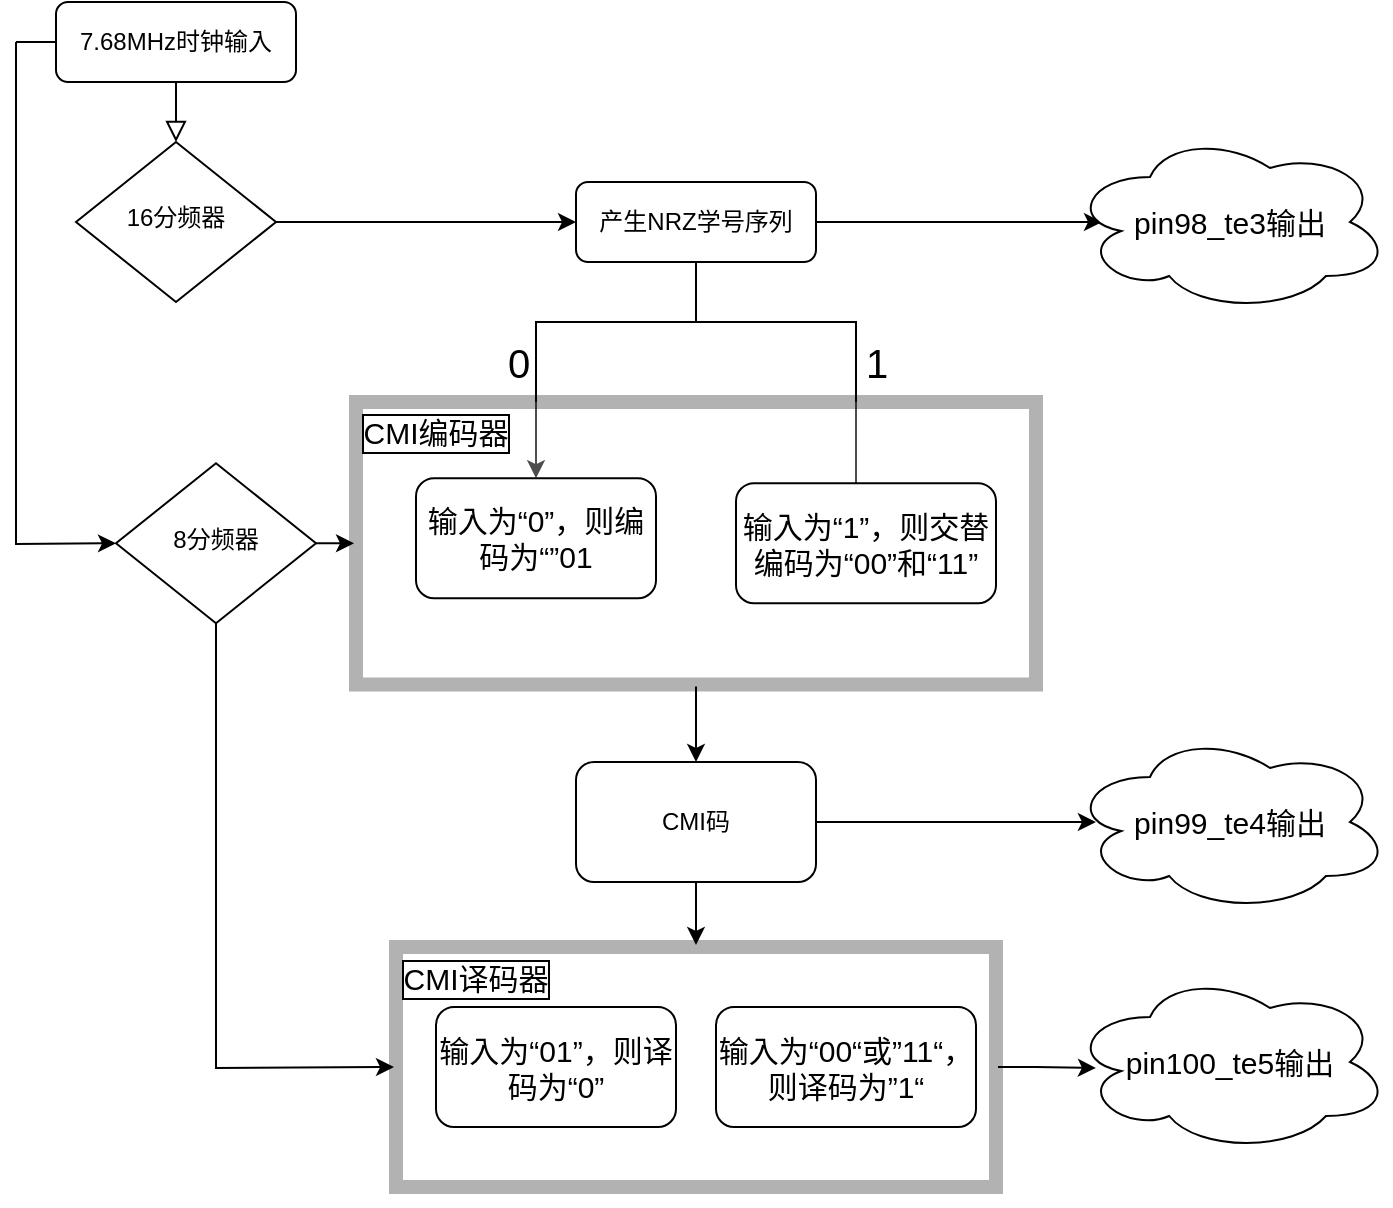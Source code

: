 <mxfile version="21.1.6" type="github">
  <diagram id="C5RBs43oDa-KdzZeNtuy" name="Page-1">
    <mxGraphModel dx="1434" dy="802" grid="1" gridSize="10" guides="1" tooltips="1" connect="1" arrows="1" fold="1" page="1" pageScale="1" pageWidth="827" pageHeight="1169" math="0" shadow="0">
      <root>
        <mxCell id="WIyWlLk6GJQsqaUBKTNV-0" />
        <mxCell id="WIyWlLk6GJQsqaUBKTNV-1" parent="WIyWlLk6GJQsqaUBKTNV-0" />
        <mxCell id="WIyWlLk6GJQsqaUBKTNV-2" value="" style="rounded=0;html=1;jettySize=auto;orthogonalLoop=1;fontSize=11;endArrow=block;endFill=0;endSize=8;strokeWidth=1;shadow=0;labelBackgroundColor=none;edgeStyle=orthogonalEdgeStyle;" parent="WIyWlLk6GJQsqaUBKTNV-1" source="WIyWlLk6GJQsqaUBKTNV-3" target="WIyWlLk6GJQsqaUBKTNV-6" edge="1">
          <mxGeometry relative="1" as="geometry" />
        </mxCell>
        <mxCell id="WIyWlLk6GJQsqaUBKTNV-3" value="7.68MHz时钟输入" style="rounded=1;whiteSpace=wrap;html=1;fontSize=12;glass=0;strokeWidth=1;shadow=0;" parent="WIyWlLk6GJQsqaUBKTNV-1" vertex="1">
          <mxGeometry x="160" y="100" width="120" height="40" as="geometry" />
        </mxCell>
        <mxCell id="WIyWlLk6GJQsqaUBKTNV-6" value="16分频器" style="rhombus;whiteSpace=wrap;html=1;shadow=0;fontFamily=Helvetica;fontSize=12;align=center;strokeWidth=1;spacing=6;spacingTop=-4;" parent="WIyWlLk6GJQsqaUBKTNV-1" vertex="1">
          <mxGeometry x="170" y="170" width="100" height="80" as="geometry" />
        </mxCell>
        <mxCell id="hmBb07HM7VRtThdBcl1x-11" style="edgeStyle=orthogonalEdgeStyle;rounded=0;orthogonalLoop=1;jettySize=auto;html=1;exitX=0.5;exitY=1;exitDx=0;exitDy=0;entryX=0.5;entryY=0;entryDx=0;entryDy=0;" edge="1" parent="WIyWlLk6GJQsqaUBKTNV-1" source="WIyWlLk6GJQsqaUBKTNV-7" target="hmBb07HM7VRtThdBcl1x-10">
          <mxGeometry relative="1" as="geometry">
            <Array as="points">
              <mxPoint x="480" y="260" />
              <mxPoint x="400" y="260" />
            </Array>
          </mxGeometry>
        </mxCell>
        <mxCell id="hmBb07HM7VRtThdBcl1x-15" value="&lt;font style=&quot;font-size: 20px;&quot;&gt;0&lt;/font&gt;" style="edgeLabel;html=1;align=center;verticalAlign=middle;resizable=0;points=[];" vertex="1" connectable="0" parent="hmBb07HM7VRtThdBcl1x-11">
          <mxGeometry x="0.154" y="1" relative="1" as="geometry">
            <mxPoint x="-11" y="19" as="offset" />
          </mxGeometry>
        </mxCell>
        <mxCell id="hmBb07HM7VRtThdBcl1x-14" style="edgeStyle=orthogonalEdgeStyle;rounded=0;orthogonalLoop=1;jettySize=auto;html=1;exitX=0.5;exitY=1;exitDx=0;exitDy=0;entryX=0.5;entryY=0;entryDx=0;entryDy=0;" edge="1" parent="WIyWlLk6GJQsqaUBKTNV-1">
          <mxGeometry relative="1" as="geometry">
            <mxPoint x="480" y="230" as="sourcePoint" />
            <mxPoint x="560" y="372.5" as="targetPoint" />
            <Array as="points">
              <mxPoint x="480" y="260" />
              <mxPoint x="560" y="260" />
            </Array>
          </mxGeometry>
        </mxCell>
        <mxCell id="hmBb07HM7VRtThdBcl1x-16" value="&lt;font style=&quot;font-size: 20px;&quot;&gt;1&lt;/font&gt;" style="edgeLabel;html=1;align=center;verticalAlign=middle;resizable=0;points=[];" vertex="1" connectable="0" parent="hmBb07HM7VRtThdBcl1x-14">
          <mxGeometry x="0.232" y="1" relative="1" as="geometry">
            <mxPoint x="9" y="-7" as="offset" />
          </mxGeometry>
        </mxCell>
        <mxCell id="WIyWlLk6GJQsqaUBKTNV-7" value="产生NRZ学号序列" style="rounded=1;whiteSpace=wrap;html=1;fontSize=12;glass=0;strokeWidth=1;shadow=0;" parent="WIyWlLk6GJQsqaUBKTNV-1" vertex="1">
          <mxGeometry x="420" y="190" width="120" height="40" as="geometry" />
        </mxCell>
        <mxCell id="WIyWlLk6GJQsqaUBKTNV-10" value="8分频器" style="rhombus;whiteSpace=wrap;html=1;shadow=0;fontFamily=Helvetica;fontSize=12;align=center;strokeWidth=1;spacing=6;spacingTop=-4;" parent="WIyWlLk6GJQsqaUBKTNV-1" vertex="1">
          <mxGeometry x="190" y="330.62" width="100" height="80" as="geometry" />
        </mxCell>
        <mxCell id="hmBb07HM7VRtThdBcl1x-1" value="" style="endArrow=none;html=1;rounded=0;exitX=0;exitY=0.5;exitDx=0;exitDy=0;" edge="1" parent="WIyWlLk6GJQsqaUBKTNV-1" source="WIyWlLk6GJQsqaUBKTNV-3">
          <mxGeometry width="50" height="50" relative="1" as="geometry">
            <mxPoint x="390" y="450" as="sourcePoint" />
            <mxPoint x="140" y="120" as="targetPoint" />
          </mxGeometry>
        </mxCell>
        <mxCell id="hmBb07HM7VRtThdBcl1x-4" value="" style="endArrow=classic;html=1;rounded=0;entryX=0;entryY=0.5;entryDx=0;entryDy=0;" edge="1" parent="WIyWlLk6GJQsqaUBKTNV-1" target="WIyWlLk6GJQsqaUBKTNV-10">
          <mxGeometry width="50" height="50" relative="1" as="geometry">
            <mxPoint x="140" y="120" as="sourcePoint" />
            <mxPoint x="70" y="320" as="targetPoint" />
            <Array as="points">
              <mxPoint x="140" y="371" />
            </Array>
          </mxGeometry>
        </mxCell>
        <mxCell id="hmBb07HM7VRtThdBcl1x-5" value="" style="endArrow=classic;html=1;rounded=0;exitX=1;exitY=0.5;exitDx=0;exitDy=0;entryX=0;entryY=0.5;entryDx=0;entryDy=0;" edge="1" parent="WIyWlLk6GJQsqaUBKTNV-1" source="WIyWlLk6GJQsqaUBKTNV-6" target="WIyWlLk6GJQsqaUBKTNV-7">
          <mxGeometry width="50" height="50" relative="1" as="geometry">
            <mxPoint x="390" y="450" as="sourcePoint" />
            <mxPoint x="440" y="400" as="targetPoint" />
          </mxGeometry>
        </mxCell>
        <mxCell id="hmBb07HM7VRtThdBcl1x-6" value="" style="endArrow=classic;html=1;rounded=0;exitX=1;exitY=0.5;exitDx=0;exitDy=0;entryX=0;entryY=0.5;entryDx=0;entryDy=0;" edge="1" parent="WIyWlLk6GJQsqaUBKTNV-1" source="WIyWlLk6GJQsqaUBKTNV-10" target="hmBb07HM7VRtThdBcl1x-9">
          <mxGeometry width="50" height="50" relative="1" as="geometry">
            <mxPoint x="390" y="490.62" as="sourcePoint" />
            <mxPoint x="330" y="370.62" as="targetPoint" />
          </mxGeometry>
        </mxCell>
        <mxCell id="hmBb07HM7VRtThdBcl1x-9" value="" style="rounded=0;whiteSpace=wrap;html=1;opacity=30;strokeWidth=7;perimeterSpacing=1;" vertex="1" parent="WIyWlLk6GJQsqaUBKTNV-1">
          <mxGeometry x="310" y="300" width="340" height="141.25" as="geometry" />
        </mxCell>
        <mxCell id="hmBb07HM7VRtThdBcl1x-10" value="&lt;font style=&quot;font-size: 15px;&quot;&gt;输入为“0”，则编码为“”01&lt;/font&gt;" style="rounded=1;whiteSpace=wrap;html=1;" vertex="1" parent="WIyWlLk6GJQsqaUBKTNV-1">
          <mxGeometry x="340" y="338.12" width="120" height="60" as="geometry" />
        </mxCell>
        <mxCell id="hmBb07HM7VRtThdBcl1x-13" value="&lt;font style=&quot;font-size: 15px;&quot;&gt;输入为“1”，则交替编码为“00”和“11”&lt;/font&gt;" style="rounded=1;whiteSpace=wrap;html=1;" vertex="1" parent="WIyWlLk6GJQsqaUBKTNV-1">
          <mxGeometry x="500" y="340.62" width="130" height="60" as="geometry" />
        </mxCell>
        <mxCell id="hmBb07HM7VRtThdBcl1x-17" value="" style="endArrow=classic;html=1;rounded=0;exitX=0.5;exitY=1;exitDx=0;exitDy=0;entryX=0.5;entryY=0;entryDx=0;entryDy=0;" edge="1" parent="WIyWlLk6GJQsqaUBKTNV-1" source="hmBb07HM7VRtThdBcl1x-9" target="hmBb07HM7VRtThdBcl1x-18">
          <mxGeometry width="50" height="50" relative="1" as="geometry">
            <mxPoint x="530" y="478.12" as="sourcePoint" />
            <mxPoint x="480" y="480" as="targetPoint" />
          </mxGeometry>
        </mxCell>
        <mxCell id="hmBb07HM7VRtThdBcl1x-22" style="edgeStyle=orthogonalEdgeStyle;rounded=0;orthogonalLoop=1;jettySize=auto;html=1;exitX=1;exitY=0.5;exitDx=0;exitDy=0;entryX=0.081;entryY=0.5;entryDx=0;entryDy=0;entryPerimeter=0;" edge="1" parent="WIyWlLk6GJQsqaUBKTNV-1" source="hmBb07HM7VRtThdBcl1x-18" target="hmBb07HM7VRtThdBcl1x-21">
          <mxGeometry relative="1" as="geometry" />
        </mxCell>
        <mxCell id="hmBb07HM7VRtThdBcl1x-18" value="CMI码" style="rounded=1;whiteSpace=wrap;html=1;" vertex="1" parent="WIyWlLk6GJQsqaUBKTNV-1">
          <mxGeometry x="420" y="480" width="120" height="60" as="geometry" />
        </mxCell>
        <mxCell id="hmBb07HM7VRtThdBcl1x-19" value="" style="endArrow=classic;html=1;rounded=0;exitX=1;exitY=0.5;exitDx=0;exitDy=0;entryX=0.1;entryY=0.5;entryDx=0;entryDy=0;entryPerimeter=0;" edge="1" parent="WIyWlLk6GJQsqaUBKTNV-1" source="WIyWlLk6GJQsqaUBKTNV-7" target="hmBb07HM7VRtThdBcl1x-20">
          <mxGeometry width="50" height="50" relative="1" as="geometry">
            <mxPoint x="530" y="410" as="sourcePoint" />
            <mxPoint x="620" y="210" as="targetPoint" />
          </mxGeometry>
        </mxCell>
        <mxCell id="hmBb07HM7VRtThdBcl1x-20" value="&lt;font style=&quot;font-size: 15px;&quot;&gt;pin98_te3输出&lt;/font&gt;" style="ellipse;shape=cloud;whiteSpace=wrap;html=1;" vertex="1" parent="WIyWlLk6GJQsqaUBKTNV-1">
          <mxGeometry x="667" y="165" width="160" height="90" as="geometry" />
        </mxCell>
        <mxCell id="hmBb07HM7VRtThdBcl1x-21" value="&lt;font style=&quot;font-size: 15px;&quot;&gt;pin99_te4输出&lt;/font&gt;" style="ellipse;shape=cloud;whiteSpace=wrap;html=1;" vertex="1" parent="WIyWlLk6GJQsqaUBKTNV-1">
          <mxGeometry x="667" y="465" width="160" height="90" as="geometry" />
        </mxCell>
        <mxCell id="hmBb07HM7VRtThdBcl1x-23" value="" style="endArrow=classic;html=1;rounded=0;exitX=0.5;exitY=1;exitDx=0;exitDy=0;entryX=0.5;entryY=0;entryDx=0;entryDy=0;" edge="1" parent="WIyWlLk6GJQsqaUBKTNV-1" source="hmBb07HM7VRtThdBcl1x-18" target="hmBb07HM7VRtThdBcl1x-25">
          <mxGeometry width="50" height="50" relative="1" as="geometry">
            <mxPoint x="530" y="510" as="sourcePoint" />
            <mxPoint x="480" y="600" as="targetPoint" />
          </mxGeometry>
        </mxCell>
        <mxCell id="hmBb07HM7VRtThdBcl1x-34" style="edgeStyle=orthogonalEdgeStyle;rounded=0;orthogonalLoop=1;jettySize=auto;html=1;exitX=1;exitY=0.5;exitDx=0;exitDy=0;entryX=0.081;entryY=0.533;entryDx=0;entryDy=0;entryPerimeter=0;" edge="1" parent="WIyWlLk6GJQsqaUBKTNV-1" source="hmBb07HM7VRtThdBcl1x-25" target="hmBb07HM7VRtThdBcl1x-31">
          <mxGeometry relative="1" as="geometry" />
        </mxCell>
        <mxCell id="hmBb07HM7VRtThdBcl1x-25" value="" style="rounded=0;whiteSpace=wrap;html=1;opacity=30;strokeWidth=7;perimeterSpacing=1;" vertex="1" parent="WIyWlLk6GJQsqaUBKTNV-1">
          <mxGeometry x="330" y="572.5" width="300" height="120" as="geometry" />
        </mxCell>
        <mxCell id="hmBb07HM7VRtThdBcl1x-26" value="&lt;font style=&quot;font-size: 15px;&quot;&gt;输入为“01”，则译码为“0”&lt;/font&gt;" style="rounded=1;whiteSpace=wrap;html=1;" vertex="1" parent="WIyWlLk6GJQsqaUBKTNV-1">
          <mxGeometry x="350" y="602.5" width="120" height="60" as="geometry" />
        </mxCell>
        <mxCell id="hmBb07HM7VRtThdBcl1x-27" value="&lt;font style=&quot;font-size: 15px;&quot;&gt;输入为“00“或”11“，则译码为”1“&lt;/font&gt;" style="rounded=1;whiteSpace=wrap;html=1;" vertex="1" parent="WIyWlLk6GJQsqaUBKTNV-1">
          <mxGeometry x="490" y="602.5" width="130" height="60" as="geometry" />
        </mxCell>
        <mxCell id="hmBb07HM7VRtThdBcl1x-29" style="edgeStyle=orthogonalEdgeStyle;rounded=0;orthogonalLoop=1;jettySize=auto;html=1;exitX=0.5;exitY=1;exitDx=0;exitDy=0;" edge="1" parent="WIyWlLk6GJQsqaUBKTNV-1" source="hmBb07HM7VRtThdBcl1x-25" target="hmBb07HM7VRtThdBcl1x-25">
          <mxGeometry relative="1" as="geometry" />
        </mxCell>
        <mxCell id="hmBb07HM7VRtThdBcl1x-30" value="" style="endArrow=classic;html=1;rounded=0;exitX=0.5;exitY=1;exitDx=0;exitDy=0;entryX=0;entryY=0.5;entryDx=0;entryDy=0;" edge="1" parent="WIyWlLk6GJQsqaUBKTNV-1" source="WIyWlLk6GJQsqaUBKTNV-10" target="hmBb07HM7VRtThdBcl1x-25">
          <mxGeometry width="50" height="50" relative="1" as="geometry">
            <mxPoint x="530" y="510" as="sourcePoint" />
            <mxPoint x="170" y="640" as="targetPoint" />
            <Array as="points">
              <mxPoint x="240" y="430" />
              <mxPoint x="240" y="480" />
              <mxPoint x="240" y="633" />
            </Array>
          </mxGeometry>
        </mxCell>
        <mxCell id="hmBb07HM7VRtThdBcl1x-31" value="&lt;font style=&quot;font-size: 15px;&quot;&gt;pin100_te5输出&lt;/font&gt;" style="ellipse;shape=cloud;whiteSpace=wrap;html=1;" vertex="1" parent="WIyWlLk6GJQsqaUBKTNV-1">
          <mxGeometry x="667" y="585" width="160" height="90" as="geometry" />
        </mxCell>
        <mxCell id="hmBb07HM7VRtThdBcl1x-32" value="&lt;font style=&quot;font-size: 15px;&quot;&gt;CMI编码器&lt;/font&gt;" style="text;html=1;strokeColor=none;fillColor=none;align=center;verticalAlign=middle;whiteSpace=wrap;rounded=0;labelBorderColor=default;" vertex="1" parent="WIyWlLk6GJQsqaUBKTNV-1">
          <mxGeometry x="300" y="300" width="100" height="30" as="geometry" />
        </mxCell>
        <mxCell id="hmBb07HM7VRtThdBcl1x-33" value="&lt;font style=&quot;font-size: 15px;&quot;&gt;CMI译码器&lt;/font&gt;" style="text;html=1;strokeColor=none;fillColor=none;align=center;verticalAlign=middle;whiteSpace=wrap;rounded=0;labelBorderColor=default;" vertex="1" parent="WIyWlLk6GJQsqaUBKTNV-1">
          <mxGeometry x="320" y="572.5" width="100" height="30" as="geometry" />
        </mxCell>
      </root>
    </mxGraphModel>
  </diagram>
</mxfile>

